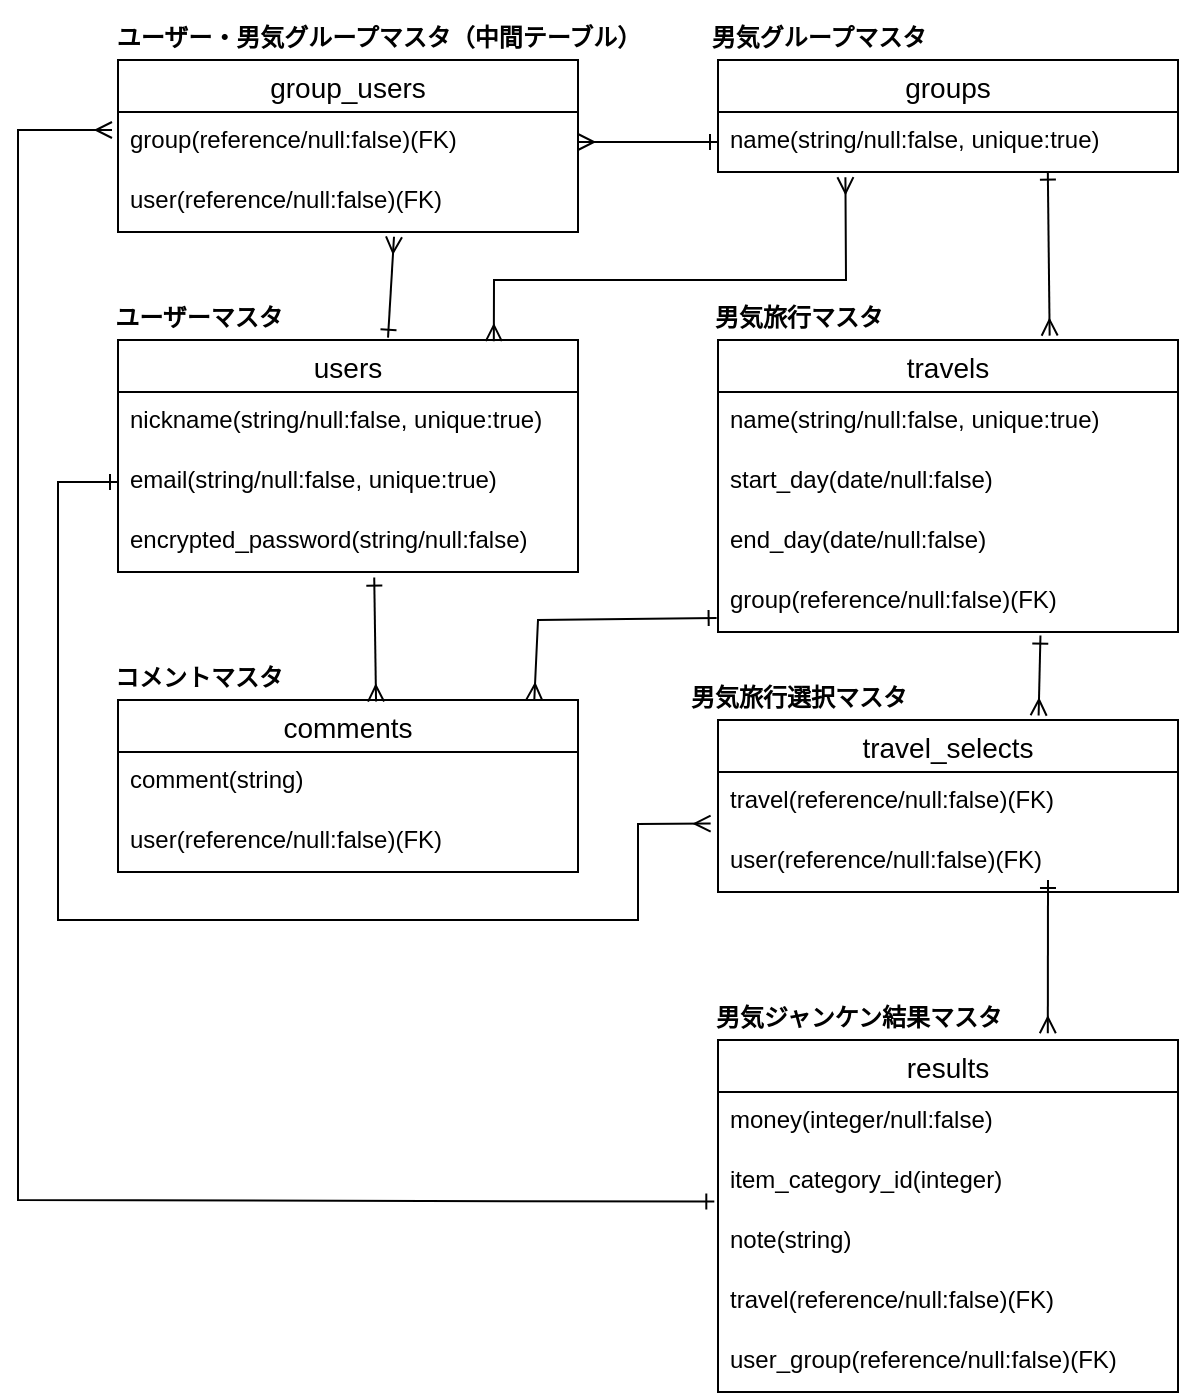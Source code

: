 <mxfile>
    <diagram id="gmgPJ9fsJCGwkUJHvNoy" name="ページ1">
        <mxGraphModel dx="742" dy="768" grid="1" gridSize="10" guides="1" tooltips="1" connect="1" arrows="1" fold="1" page="1" pageScale="1" pageWidth="850" pageHeight="1100" math="0" shadow="0">
            <root>
                <mxCell id="0"/>
                <mxCell id="1" parent="0"/>
                <mxCell id="2" value="users" style="swimlane;fontStyle=0;childLayout=stackLayout;horizontal=1;startSize=26;horizontalStack=0;resizeParent=1;resizeParentMax=0;resizeLast=0;collapsible=1;marginBottom=0;align=center;fontSize=14;" parent="1" vertex="1">
                    <mxGeometry x="180" y="430" width="230" height="116" as="geometry"/>
                </mxCell>
                <mxCell id="3" value="nickname(string/null:false, unique:true)" style="text;strokeColor=none;fillColor=none;spacingLeft=4;spacingRight=4;overflow=hidden;rotatable=0;points=[[0,0.5],[1,0.5]];portConstraint=eastwest;fontSize=12;" parent="2" vertex="1">
                    <mxGeometry y="26" width="230" height="30" as="geometry"/>
                </mxCell>
                <mxCell id="4" value="email(string/null:false, unique:true)" style="text;strokeColor=none;fillColor=none;spacingLeft=4;spacingRight=4;overflow=hidden;rotatable=0;points=[[0,0.5],[1,0.5]];portConstraint=eastwest;fontSize=12;" parent="2" vertex="1">
                    <mxGeometry y="56" width="230" height="30" as="geometry"/>
                </mxCell>
                <mxCell id="5" value="encrypted_password(string/null:false)" style="text;strokeColor=none;fillColor=none;spacingLeft=4;spacingRight=4;overflow=hidden;rotatable=0;points=[[0,0.5],[1,0.5]];portConstraint=eastwest;fontSize=12;" parent="2" vertex="1">
                    <mxGeometry y="86" width="230" height="30" as="geometry"/>
                </mxCell>
                <mxCell id="6" value="&lt;font style=&quot;font-size: 12px&quot;&gt;ユーザーマスタ&lt;/font&gt;" style="text;strokeColor=none;fillColor=none;html=1;fontSize=24;fontStyle=1;verticalAlign=middle;align=center;" parent="1" vertex="1">
                    <mxGeometry x="170" y="400" width="100" height="30" as="geometry"/>
                </mxCell>
                <mxCell id="7" value="group_users" style="swimlane;fontStyle=0;childLayout=stackLayout;horizontal=1;startSize=26;horizontalStack=0;resizeParent=1;resizeParentMax=0;resizeLast=0;collapsible=1;marginBottom=0;align=center;fontSize=14;" parent="1" vertex="1">
                    <mxGeometry x="180" y="290" width="230" height="86" as="geometry"/>
                </mxCell>
                <mxCell id="9" value="group(reference/null:false)(FK)" style="text;strokeColor=none;fillColor=none;spacingLeft=4;spacingRight=4;overflow=hidden;rotatable=0;points=[[0,0.5],[1,0.5]];portConstraint=eastwest;fontSize=12;" parent="7" vertex="1">
                    <mxGeometry y="26" width="230" height="30" as="geometry"/>
                </mxCell>
                <mxCell id="8" value="user(reference/null:false)(FK)" style="text;strokeColor=none;fillColor=none;spacingLeft=4;spacingRight=4;overflow=hidden;rotatable=0;points=[[0,0.5],[1,0.5]];portConstraint=eastwest;fontSize=12;" parent="7" vertex="1">
                    <mxGeometry y="56" width="230" height="30" as="geometry"/>
                </mxCell>
                <mxCell id="10" value="&lt;font style=&quot;font-size: 12px&quot;&gt;ユーザー・男気グループマスタ（中間テーブル）&lt;/font&gt;" style="text;strokeColor=none;fillColor=none;html=1;fontSize=24;fontStyle=1;verticalAlign=middle;align=center;" parent="1" vertex="1">
                    <mxGeometry x="260" y="260" width="100" height="30" as="geometry"/>
                </mxCell>
                <mxCell id="11" value="groups" style="swimlane;fontStyle=0;childLayout=stackLayout;horizontal=1;startSize=26;horizontalStack=0;resizeParent=1;resizeParentMax=0;resizeLast=0;collapsible=1;marginBottom=0;align=center;fontSize=14;" parent="1" vertex="1">
                    <mxGeometry x="480" y="290" width="230" height="56" as="geometry"/>
                </mxCell>
                <mxCell id="12" value="name(string/null:false, unique:true)" style="text;strokeColor=none;fillColor=none;spacingLeft=4;spacingRight=4;overflow=hidden;rotatable=0;points=[[0,0.5],[1,0.5]];portConstraint=eastwest;fontSize=12;" parent="11" vertex="1">
                    <mxGeometry y="26" width="230" height="30" as="geometry"/>
                </mxCell>
                <mxCell id="13" value="&lt;span style=&quot;font-size: 12px&quot;&gt;男気グループマスタ&lt;/span&gt;" style="text;strokeColor=none;fillColor=none;html=1;fontSize=24;fontStyle=1;verticalAlign=middle;align=center;" parent="1" vertex="1">
                    <mxGeometry x="480" y="260" width="100" height="30" as="geometry"/>
                </mxCell>
                <mxCell id="14" value="" style="endArrow=ERmany;html=1;rounded=0;endFill=0;startArrow=ERone;startFill=0;exitX=0;exitY=0.5;exitDx=0;exitDy=0;entryX=1;entryY=0.5;entryDx=0;entryDy=0;" parent="1" source="12" target="9" edge="1">
                    <mxGeometry relative="1" as="geometry">
                        <mxPoint x="120" y="356" as="sourcePoint"/>
                        <mxPoint x="408" y="318" as="targetPoint"/>
                    </mxGeometry>
                </mxCell>
                <mxCell id="15" value="" style="endArrow=ERmany;html=1;rounded=0;endFill=0;startArrow=ERone;startFill=0;exitX=0.587;exitY=-0.01;exitDx=0;exitDy=0;exitPerimeter=0;entryX=0.6;entryY=1.08;entryDx=0;entryDy=0;entryPerimeter=0;" parent="1" source="2" target="8" edge="1">
                    <mxGeometry relative="1" as="geometry">
                        <mxPoint x="110" y="346" as="sourcePoint"/>
                        <mxPoint x="316" y="370" as="targetPoint"/>
                    </mxGeometry>
                </mxCell>
                <mxCell id="16" value="travels" style="swimlane;fontStyle=0;childLayout=stackLayout;horizontal=1;startSize=26;horizontalStack=0;resizeParent=1;resizeParentMax=0;resizeLast=0;collapsible=1;marginBottom=0;align=center;fontSize=14;" parent="1" vertex="1">
                    <mxGeometry x="480" y="430" width="230" height="146" as="geometry"/>
                </mxCell>
                <mxCell id="17" value="name(string/null:false, unique:true)" style="text;strokeColor=none;fillColor=none;spacingLeft=4;spacingRight=4;overflow=hidden;rotatable=0;points=[[0,0.5],[1,0.5]];portConstraint=eastwest;fontSize=12;" parent="16" vertex="1">
                    <mxGeometry y="26" width="230" height="30" as="geometry"/>
                </mxCell>
                <mxCell id="18" value="start_day(date/null:false)" style="text;strokeColor=none;fillColor=none;spacingLeft=4;spacingRight=4;overflow=hidden;rotatable=0;points=[[0,0.5],[1,0.5]];portConstraint=eastwest;fontSize=12;" parent="16" vertex="1">
                    <mxGeometry y="56" width="230" height="30" as="geometry"/>
                </mxCell>
                <mxCell id="19" value="end_day(date/null:false)" style="text;strokeColor=none;fillColor=none;spacingLeft=4;spacingRight=4;overflow=hidden;rotatable=0;points=[[0,0.5],[1,0.5]];portConstraint=eastwest;fontSize=12;" parent="16" vertex="1">
                    <mxGeometry y="86" width="230" height="30" as="geometry"/>
                </mxCell>
                <mxCell id="20" value="group(reference/null:false)(FK)" style="text;strokeColor=none;fillColor=none;spacingLeft=4;spacingRight=4;overflow=hidden;rotatable=0;points=[[0,0.5],[1,0.5]];portConstraint=eastwest;fontSize=12;" parent="16" vertex="1">
                    <mxGeometry y="116" width="230" height="30" as="geometry"/>
                </mxCell>
                <mxCell id="21" value="&lt;span style=&quot;font-size: 12px&quot;&gt;男気旅行マスタ&lt;/span&gt;" style="text;strokeColor=none;fillColor=none;html=1;fontSize=24;fontStyle=1;verticalAlign=middle;align=center;" parent="1" vertex="1">
                    <mxGeometry x="470" y="400" width="100" height="30" as="geometry"/>
                </mxCell>
                <mxCell id="22" value="" style="endArrow=ERmany;html=1;rounded=0;endFill=0;startArrow=ERone;startFill=0;entryX=0.721;entryY=-0.015;entryDx=0;entryDy=0;exitX=0.717;exitY=0.993;exitDx=0;exitDy=0;exitPerimeter=0;entryPerimeter=0;" parent="1" source="12" target="16" edge="1">
                    <mxGeometry relative="1" as="geometry">
                        <mxPoint x="595" y="340" as="sourcePoint"/>
                        <mxPoint x="420" y="341" as="targetPoint"/>
                    </mxGeometry>
                </mxCell>
                <mxCell id="23" value="results" style="swimlane;fontStyle=0;childLayout=stackLayout;horizontal=1;startSize=26;horizontalStack=0;resizeParent=1;resizeParentMax=0;resizeLast=0;collapsible=1;marginBottom=0;align=center;fontSize=14;" parent="1" vertex="1">
                    <mxGeometry x="480" y="780" width="230" height="176" as="geometry"/>
                </mxCell>
                <mxCell id="24" value="money(integer/null:false)" style="text;strokeColor=none;fillColor=none;spacingLeft=4;spacingRight=4;overflow=hidden;rotatable=0;points=[[0,0.5],[1,0.5]];portConstraint=eastwest;fontSize=12;" parent="23" vertex="1">
                    <mxGeometry y="26" width="230" height="30" as="geometry"/>
                </mxCell>
                <mxCell id="25" value="item_category_id(integer)" style="text;strokeColor=none;fillColor=none;spacingLeft=4;spacingRight=4;overflow=hidden;rotatable=0;points=[[0,0.5],[1,0.5]];portConstraint=eastwest;fontSize=12;" parent="23" vertex="1">
                    <mxGeometry y="56" width="230" height="30" as="geometry"/>
                </mxCell>
                <mxCell id="26" value="note(string)" style="text;strokeColor=none;fillColor=none;spacingLeft=4;spacingRight=4;overflow=hidden;rotatable=0;points=[[0,0.5],[1,0.5]];portConstraint=eastwest;fontSize=12;" parent="23" vertex="1">
                    <mxGeometry y="86" width="230" height="30" as="geometry"/>
                </mxCell>
                <mxCell id="27" value="travel(reference/null:false)(FK)" style="text;strokeColor=none;fillColor=none;spacingLeft=4;spacingRight=4;overflow=hidden;rotatable=0;points=[[0,0.5],[1,0.5]];portConstraint=eastwest;fontSize=12;" parent="23" vertex="1">
                    <mxGeometry y="116" width="230" height="30" as="geometry"/>
                </mxCell>
                <mxCell id="28" value="user_group(reference/null:false)(FK)" style="text;strokeColor=none;fillColor=none;spacingLeft=4;spacingRight=4;overflow=hidden;rotatable=0;points=[[0,0.5],[1,0.5]];portConstraint=eastwest;fontSize=12;" parent="23" vertex="1">
                    <mxGeometry y="146" width="230" height="30" as="geometry"/>
                </mxCell>
                <mxCell id="29" value="&lt;span style=&quot;font-size: 12px&quot;&gt;男気ジャンケン結果マスタ&lt;/span&gt;" style="text;strokeColor=none;fillColor=none;html=1;fontSize=24;fontStyle=1;verticalAlign=middle;align=center;" parent="1" vertex="1">
                    <mxGeometry x="500" y="750" width="100" height="30" as="geometry"/>
                </mxCell>
                <mxCell id="30" value="" style="endArrow=ERmany;html=1;rounded=0;endFill=0;startArrow=ERone;startFill=0;exitX=-0.008;exitY=0.827;exitDx=0;exitDy=0;exitPerimeter=0;" parent="1" source="25" edge="1">
                    <mxGeometry relative="1" as="geometry">
                        <mxPoint x="330" y="550" as="sourcePoint"/>
                        <mxPoint x="177" y="325" as="targetPoint"/>
                        <Array as="points">
                            <mxPoint x="130" y="860"/>
                            <mxPoint x="130" y="325"/>
                        </Array>
                    </mxGeometry>
                </mxCell>
                <mxCell id="31" value="" style="endArrow=ERmany;html=1;rounded=0;endFill=0;startArrow=ERone;startFill=0;entryX=0.717;entryY=-0.019;entryDx=0;entryDy=0;entryPerimeter=0;" parent="1" target="23" edge="1">
                    <mxGeometry relative="1" as="geometry">
                        <mxPoint x="645" y="700" as="sourcePoint"/>
                        <mxPoint x="655.83" y="437.81" as="targetPoint"/>
                    </mxGeometry>
                </mxCell>
                <mxCell id="32" value="&lt;font style=&quot;font-size: 12px&quot;&gt;コメントマスタ&lt;/font&gt;" style="text;strokeColor=none;fillColor=none;html=1;fontSize=24;fontStyle=1;verticalAlign=middle;align=center;" parent="1" vertex="1">
                    <mxGeometry x="170" y="580" width="100" height="30" as="geometry"/>
                </mxCell>
                <mxCell id="33" value="comments" style="swimlane;fontStyle=0;childLayout=stackLayout;horizontal=1;startSize=26;horizontalStack=0;resizeParent=1;resizeParentMax=0;resizeLast=0;collapsible=1;marginBottom=0;align=center;fontSize=14;" parent="1" vertex="1">
                    <mxGeometry x="180" y="610" width="230" height="86" as="geometry"/>
                </mxCell>
                <mxCell id="34" value="comment(string)" style="text;strokeColor=none;fillColor=none;spacingLeft=4;spacingRight=4;overflow=hidden;rotatable=0;points=[[0,0.5],[1,0.5]];portConstraint=eastwest;fontSize=12;" parent="33" vertex="1">
                    <mxGeometry y="26" width="230" height="30" as="geometry"/>
                </mxCell>
                <mxCell id="35" value="user(reference/null:false)(FK)" style="text;strokeColor=none;fillColor=none;spacingLeft=4;spacingRight=4;overflow=hidden;rotatable=0;points=[[0,0.5],[1,0.5]];portConstraint=eastwest;fontSize=12;" parent="33" vertex="1">
                    <mxGeometry y="56" width="230" height="30" as="geometry"/>
                </mxCell>
                <mxCell id="36" value="" style="endArrow=ERmany;html=1;rounded=0;endFill=0;startArrow=ERone;startFill=0;exitX=0.557;exitY=1.093;exitDx=0;exitDy=0;exitPerimeter=0;entryX=0.561;entryY=0.009;entryDx=0;entryDy=0;entryPerimeter=0;" parent="1" source="5" target="33" edge="1">
                    <mxGeometry relative="1" as="geometry">
                        <mxPoint x="362.5" y="440" as="sourcePoint"/>
                        <mxPoint x="358" y="387" as="targetPoint"/>
                    </mxGeometry>
                </mxCell>
                <mxCell id="37" value="" style="endArrow=ERmany;html=1;rounded=0;endFill=0;startArrow=ERone;startFill=0;exitX=-0.003;exitY=0.767;exitDx=0;exitDy=0;entryX=0.905;entryY=0;entryDx=0;entryDy=0;entryPerimeter=0;exitPerimeter=0;" parent="1" source="20" target="33" edge="1">
                    <mxGeometry relative="1" as="geometry">
                        <mxPoint x="318.11" y="558.79" as="sourcePoint"/>
                        <mxPoint x="319.03" y="620.774" as="targetPoint"/>
                        <Array as="points">
                            <mxPoint x="390" y="570"/>
                        </Array>
                    </mxGeometry>
                </mxCell>
                <mxCell id="38" value="" style="endArrow=ERmany;html=1;rounded=0;endFill=0;startArrow=ERmany;startFill=0;exitX=0.277;exitY=1.087;exitDx=0;exitDy=0;entryX=0.817;entryY=0.005;entryDx=0;entryDy=0;entryPerimeter=0;exitPerimeter=0;" parent="1" source="12" target="2" edge="1">
                    <mxGeometry relative="1" as="geometry">
                        <mxPoint x="490" y="341" as="sourcePoint"/>
                        <mxPoint x="420" y="341" as="targetPoint"/>
                        <Array as="points">
                            <mxPoint x="544" y="400"/>
                            <mxPoint x="368" y="400"/>
                        </Array>
                    </mxGeometry>
                </mxCell>
                <mxCell id="39" value="travel_selects" style="swimlane;fontStyle=0;childLayout=stackLayout;horizontal=1;startSize=26;horizontalStack=0;resizeParent=1;resizeParentMax=0;resizeLast=0;collapsible=1;marginBottom=0;align=center;fontSize=14;" vertex="1" parent="1">
                    <mxGeometry x="480" y="620" width="230" height="86" as="geometry"/>
                </mxCell>
                <mxCell id="43" value="travel(reference/null:false)(FK)" style="text;strokeColor=none;fillColor=none;spacingLeft=4;spacingRight=4;overflow=hidden;rotatable=0;points=[[0,0.5],[1,0.5]];portConstraint=eastwest;fontSize=12;" vertex="1" parent="39">
                    <mxGeometry y="26" width="230" height="30" as="geometry"/>
                </mxCell>
                <mxCell id="45" value="user(reference/null:false)(FK)" style="text;strokeColor=none;fillColor=none;spacingLeft=4;spacingRight=4;overflow=hidden;rotatable=0;points=[[0,0.5],[1,0.5]];portConstraint=eastwest;fontSize=12;" vertex="1" parent="39">
                    <mxGeometry y="56" width="230" height="30" as="geometry"/>
                </mxCell>
                <mxCell id="44" value="&lt;span style=&quot;font-size: 12px&quot;&gt;男気旅行選択マスタ&lt;/span&gt;" style="text;strokeColor=none;fillColor=none;html=1;fontSize=24;fontStyle=1;verticalAlign=middle;align=center;" vertex="1" parent="1">
                    <mxGeometry x="470" y="590" width="100" height="30" as="geometry"/>
                </mxCell>
                <mxCell id="47" value="" style="endArrow=ERmany;html=1;rounded=0;endFill=0;startArrow=ERone;startFill=0;exitX=0.701;exitY=1.06;exitDx=0;exitDy=0;exitPerimeter=0;entryX=0.697;entryY=-0.026;entryDx=0;entryDy=0;entryPerimeter=0;" edge="1" parent="1" source="20" target="39">
                    <mxGeometry relative="1" as="geometry">
                        <mxPoint x="655" y="710" as="sourcePoint"/>
                        <mxPoint x="641" y="610" as="targetPoint"/>
                    </mxGeometry>
                </mxCell>
                <mxCell id="48" value="" style="endArrow=ERmany;html=1;rounded=0;endFill=0;startArrow=ERone;startFill=0;exitX=0;exitY=0.5;exitDx=0;exitDy=0;entryX=-0.016;entryY=0.86;entryDx=0;entryDy=0;entryPerimeter=0;" edge="1" parent="1" source="4" target="43">
                    <mxGeometry relative="1" as="geometry">
                        <mxPoint x="651.23" y="587.8" as="sourcePoint"/>
                        <mxPoint x="440" y="661" as="targetPoint"/>
                        <Array as="points">
                            <mxPoint x="150" y="501"/>
                            <mxPoint x="150" y="720"/>
                            <mxPoint x="320" y="720"/>
                            <mxPoint x="440" y="720"/>
                            <mxPoint x="440" y="672"/>
                        </Array>
                    </mxGeometry>
                </mxCell>
            </root>
        </mxGraphModel>
    </diagram>
</mxfile>